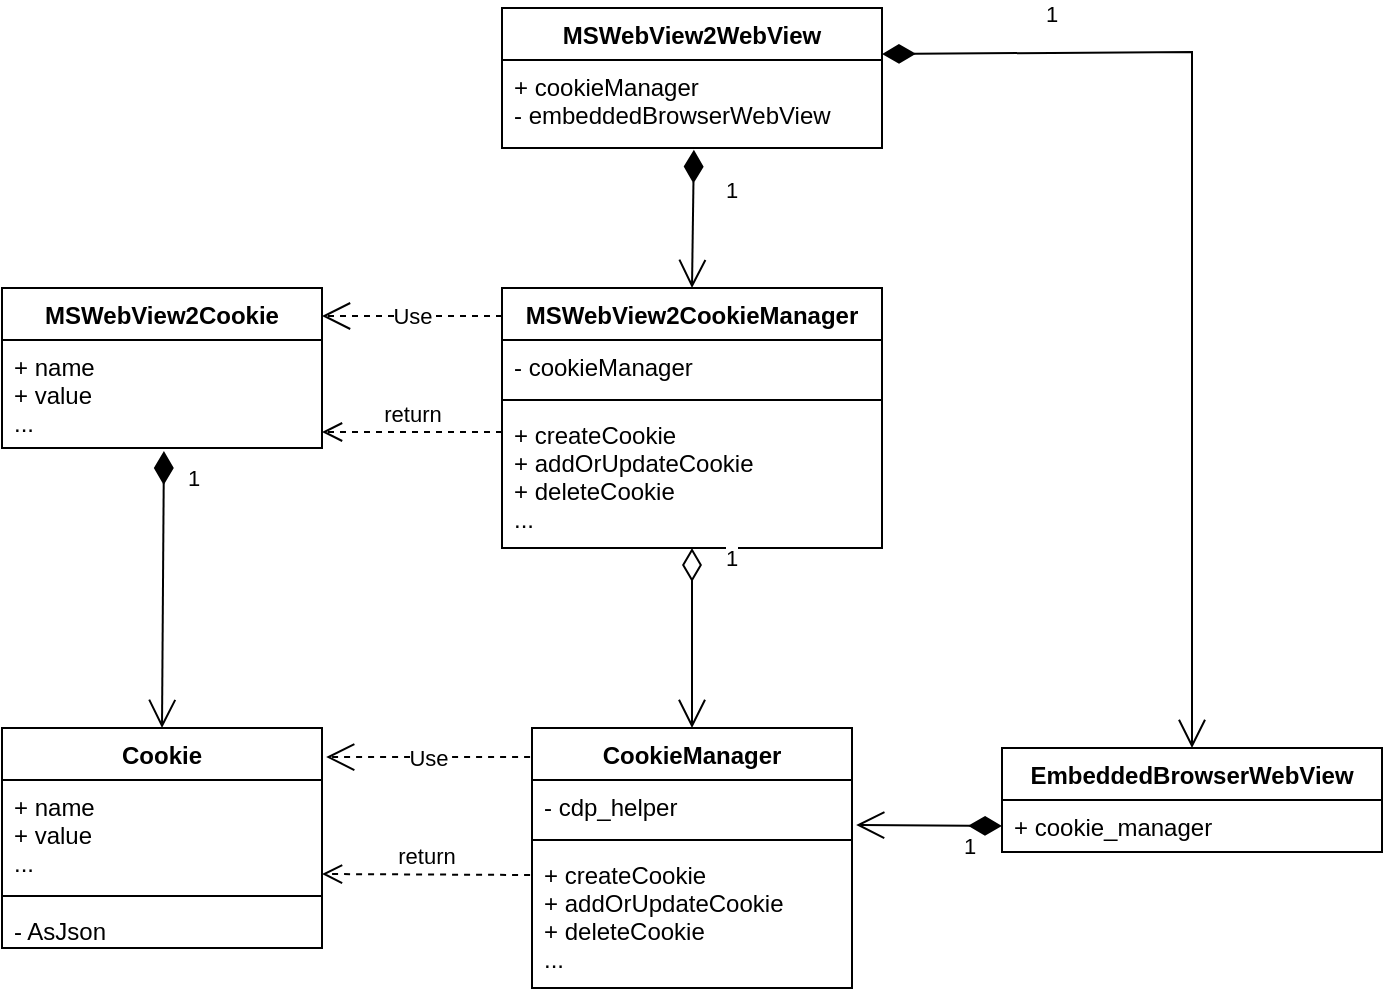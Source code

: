 <mxfile version="16.6.6" type="github">
  <diagram id="wLzxQ1SFwhRHzC3coHRh" name="Page-1">
    <mxGraphModel dx="1298" dy="712" grid="1" gridSize="10" guides="1" tooltips="1" connect="1" arrows="1" fold="1" page="1" pageScale="1" pageWidth="827" pageHeight="1169" math="0" shadow="0">
      <root>
        <mxCell id="0" />
        <mxCell id="1" parent="0" />
        <mxCell id="XWRtdQrJC82faOK1kj7Y-1" value="MSWebView2Cookie" style="swimlane;fontStyle=1;align=center;verticalAlign=top;childLayout=stackLayout;horizontal=1;startSize=26;horizontalStack=0;resizeParent=1;resizeParentMax=0;resizeLast=0;collapsible=1;marginBottom=0;" parent="1" vertex="1">
          <mxGeometry x="100" y="230" width="160" height="80" as="geometry">
            <mxRectangle x="220" y="280" width="150" height="26" as="alternateBounds" />
          </mxGeometry>
        </mxCell>
        <mxCell id="XWRtdQrJC82faOK1kj7Y-2" value="+ name&#xa;+ value&#xa;..." style="text;strokeColor=none;fillColor=none;align=left;verticalAlign=top;spacingLeft=4;spacingRight=4;overflow=hidden;rotatable=0;points=[[0,0.5],[1,0.5]];portConstraint=eastwest;" parent="XWRtdQrJC82faOK1kj7Y-1" vertex="1">
          <mxGeometry y="26" width="160" height="54" as="geometry" />
        </mxCell>
        <mxCell id="gWrA2bgu0W-7g-G6nI3Z-1" value="MSWebView2CookieManager" style="swimlane;fontStyle=1;align=center;verticalAlign=top;childLayout=stackLayout;horizontal=1;startSize=26;horizontalStack=0;resizeParent=1;resizeParentMax=0;resizeLast=0;collapsible=1;marginBottom=0;" parent="1" vertex="1">
          <mxGeometry x="350" y="230" width="190" height="130" as="geometry" />
        </mxCell>
        <mxCell id="gWrA2bgu0W-7g-G6nI3Z-2" value="- cookieManager" style="text;strokeColor=none;fillColor=none;align=left;verticalAlign=top;spacingLeft=4;spacingRight=4;overflow=hidden;rotatable=0;points=[[0,0.5],[1,0.5]];portConstraint=eastwest;" parent="gWrA2bgu0W-7g-G6nI3Z-1" vertex="1">
          <mxGeometry y="26" width="190" height="26" as="geometry" />
        </mxCell>
        <mxCell id="gWrA2bgu0W-7g-G6nI3Z-3" value="" style="line;strokeWidth=1;fillColor=none;align=left;verticalAlign=middle;spacingTop=-1;spacingLeft=3;spacingRight=3;rotatable=0;labelPosition=right;points=[];portConstraint=eastwest;" parent="gWrA2bgu0W-7g-G6nI3Z-1" vertex="1">
          <mxGeometry y="52" width="190" height="8" as="geometry" />
        </mxCell>
        <mxCell id="gWrA2bgu0W-7g-G6nI3Z-4" value="+ createCookie&#xa;+ addOrUpdateCookie&#xa;+ deleteCookie&#xa;..." style="text;strokeColor=none;fillColor=none;align=left;verticalAlign=top;spacingLeft=4;spacingRight=4;overflow=hidden;rotatable=0;points=[[0,0.5],[1,0.5]];portConstraint=eastwest;" parent="gWrA2bgu0W-7g-G6nI3Z-1" vertex="1">
          <mxGeometry y="60" width="190" height="70" as="geometry" />
        </mxCell>
        <mxCell id="k6BgsUzT8EK8HoQRl1Jb-1" value="Cookie" style="swimlane;fontStyle=1;align=center;verticalAlign=top;childLayout=stackLayout;horizontal=1;startSize=26;horizontalStack=0;resizeParent=1;resizeParentMax=0;resizeLast=0;collapsible=1;marginBottom=0;" vertex="1" parent="1">
          <mxGeometry x="100" y="450" width="160" height="110" as="geometry">
            <mxRectangle x="220" y="280" width="150" height="26" as="alternateBounds" />
          </mxGeometry>
        </mxCell>
        <mxCell id="k6BgsUzT8EK8HoQRl1Jb-2" value="+ name&#xa;+ value&#xa;..." style="text;strokeColor=none;fillColor=none;align=left;verticalAlign=top;spacingLeft=4;spacingRight=4;overflow=hidden;rotatable=0;points=[[0,0.5],[1,0.5]];portConstraint=eastwest;" vertex="1" parent="k6BgsUzT8EK8HoQRl1Jb-1">
          <mxGeometry y="26" width="160" height="54" as="geometry" />
        </mxCell>
        <mxCell id="k6BgsUzT8EK8HoQRl1Jb-3" value="" style="line;strokeWidth=1;fillColor=none;align=left;verticalAlign=middle;spacingTop=-1;spacingLeft=3;spacingRight=3;rotatable=0;labelPosition=right;points=[];portConstraint=eastwest;" vertex="1" parent="k6BgsUzT8EK8HoQRl1Jb-1">
          <mxGeometry y="80" width="160" height="8" as="geometry" />
        </mxCell>
        <mxCell id="k6BgsUzT8EK8HoQRl1Jb-4" value="- AsJson" style="text;strokeColor=none;fillColor=none;align=left;verticalAlign=top;spacingLeft=4;spacingRight=4;overflow=hidden;rotatable=0;points=[[0,0.5],[1,0.5]];portConstraint=eastwest;" vertex="1" parent="k6BgsUzT8EK8HoQRl1Jb-1">
          <mxGeometry y="88" width="160" height="22" as="geometry" />
        </mxCell>
        <mxCell id="k6BgsUzT8EK8HoQRl1Jb-5" value="CookieManager" style="swimlane;fontStyle=1;align=center;verticalAlign=top;childLayout=stackLayout;horizontal=1;startSize=26;horizontalStack=0;resizeParent=1;resizeParentMax=0;resizeLast=0;collapsible=1;marginBottom=0;" vertex="1" parent="1">
          <mxGeometry x="365" y="450" width="160" height="130" as="geometry">
            <mxRectangle x="220" y="280" width="150" height="26" as="alternateBounds" />
          </mxGeometry>
        </mxCell>
        <mxCell id="k6BgsUzT8EK8HoQRl1Jb-6" value="- cdp_helper" style="text;strokeColor=none;fillColor=none;align=left;verticalAlign=top;spacingLeft=4;spacingRight=4;overflow=hidden;rotatable=0;points=[[0,0.5],[1,0.5]];portConstraint=eastwest;" vertex="1" parent="k6BgsUzT8EK8HoQRl1Jb-5">
          <mxGeometry y="26" width="160" height="26" as="geometry" />
        </mxCell>
        <mxCell id="k6BgsUzT8EK8HoQRl1Jb-7" value="" style="line;strokeWidth=1;fillColor=none;align=left;verticalAlign=middle;spacingTop=-1;spacingLeft=3;spacingRight=3;rotatable=0;labelPosition=right;points=[];portConstraint=eastwest;" vertex="1" parent="k6BgsUzT8EK8HoQRl1Jb-5">
          <mxGeometry y="52" width="160" height="8" as="geometry" />
        </mxCell>
        <mxCell id="k6BgsUzT8EK8HoQRl1Jb-8" value="+ createCookie&#xa;+ addOrUpdateCookie&#xa;+ deleteCookie&#xa;..." style="text;strokeColor=none;fillColor=none;align=left;verticalAlign=top;spacingLeft=4;spacingRight=4;overflow=hidden;rotatable=0;points=[[0,0.5],[1,0.5]];portConstraint=eastwest;" vertex="1" parent="k6BgsUzT8EK8HoQRl1Jb-5">
          <mxGeometry y="60" width="160" height="70" as="geometry" />
        </mxCell>
        <mxCell id="k6BgsUzT8EK8HoQRl1Jb-10" value="1" style="endArrow=open;html=1;endSize=12;startArrow=diamondThin;startSize=14;startFill=1;align=left;verticalAlign=bottom;rounded=0;entryX=0.5;entryY=0;entryDx=0;entryDy=0;exitX=0.506;exitY=1.028;exitDx=0;exitDy=0;exitPerimeter=0;" edge="1" parent="1" source="XWRtdQrJC82faOK1kj7Y-2" target="k6BgsUzT8EK8HoQRl1Jb-1">
          <mxGeometry x="-0.679" y="10" relative="1" as="geometry">
            <mxPoint x="180" y="346.99" as="sourcePoint" />
            <mxPoint x="370" y="370" as="targetPoint" />
            <mxPoint as="offset" />
          </mxGeometry>
        </mxCell>
        <mxCell id="k6BgsUzT8EK8HoQRl1Jb-11" value="1" style="endArrow=open;html=1;endSize=12;startArrow=diamondThin;startSize=14;startFill=0;align=left;verticalAlign=bottom;rounded=0;entryX=0.5;entryY=0;entryDx=0;entryDy=0;" edge="1" parent="1" target="k6BgsUzT8EK8HoQRl1Jb-5">
          <mxGeometry x="-0.692" y="15" relative="1" as="geometry">
            <mxPoint x="445" y="360" as="sourcePoint" />
            <mxPoint x="370" y="370" as="targetPoint" />
            <mxPoint as="offset" />
          </mxGeometry>
        </mxCell>
        <mxCell id="k6BgsUzT8EK8HoQRl1Jb-12" value="MSWebView2WebView" style="swimlane;fontStyle=1;align=center;verticalAlign=top;childLayout=stackLayout;horizontal=1;startSize=26;horizontalStack=0;resizeParent=1;resizeParentMax=0;resizeLast=0;collapsible=1;marginBottom=0;" vertex="1" parent="1">
          <mxGeometry x="350" y="90" width="190" height="70" as="geometry" />
        </mxCell>
        <mxCell id="k6BgsUzT8EK8HoQRl1Jb-30" value="+ cookieManager&#xa;- embeddedBrowserWebView" style="text;strokeColor=none;fillColor=none;align=left;verticalAlign=top;spacingLeft=4;spacingRight=4;overflow=hidden;rotatable=0;points=[[0,0.5],[1,0.5]];portConstraint=eastwest;" vertex="1" parent="k6BgsUzT8EK8HoQRl1Jb-12">
          <mxGeometry y="26" width="190" height="44" as="geometry" />
        </mxCell>
        <mxCell id="k6BgsUzT8EK8HoQRl1Jb-16" value="1" style="endArrow=open;html=1;endSize=12;startArrow=diamondThin;startSize=14;startFill=1;align=left;verticalAlign=bottom;rounded=0;entryX=0.5;entryY=0;entryDx=0;entryDy=0;exitX=0.505;exitY=1.019;exitDx=0;exitDy=0;exitPerimeter=0;" edge="1" parent="1" source="k6BgsUzT8EK8HoQRl1Jb-30" target="gWrA2bgu0W-7g-G6nI3Z-1">
          <mxGeometry x="-0.162" y="14" relative="1" as="geometry">
            <mxPoint x="445" y="150" as="sourcePoint" />
            <mxPoint x="190" y="460" as="targetPoint" />
            <mxPoint as="offset" />
          </mxGeometry>
        </mxCell>
        <mxCell id="k6BgsUzT8EK8HoQRl1Jb-17" value="EmbeddedBrowserWebView" style="swimlane;fontStyle=1;align=center;verticalAlign=top;childLayout=stackLayout;horizontal=1;startSize=26;horizontalStack=0;resizeParent=1;resizeParentMax=0;resizeLast=0;collapsible=1;marginBottom=0;" vertex="1" parent="1">
          <mxGeometry x="600" y="460" width="190" height="52" as="geometry" />
        </mxCell>
        <mxCell id="k6BgsUzT8EK8HoQRl1Jb-18" value="+ cookie_manager" style="text;strokeColor=none;fillColor=none;align=left;verticalAlign=top;spacingLeft=4;spacingRight=4;overflow=hidden;rotatable=0;points=[[0,0.5],[1,0.5]];portConstraint=eastwest;" vertex="1" parent="k6BgsUzT8EK8HoQRl1Jb-17">
          <mxGeometry y="26" width="190" height="26" as="geometry" />
        </mxCell>
        <mxCell id="k6BgsUzT8EK8HoQRl1Jb-21" value="1" style="endArrow=open;html=1;endSize=12;startArrow=diamondThin;startSize=14;startFill=1;align=left;verticalAlign=bottom;rounded=0;entryX=0.5;entryY=0;entryDx=0;entryDy=0;exitX=1;exitY=0.5;exitDx=0;exitDy=0;" edge="1" parent="1" target="k6BgsUzT8EK8HoQRl1Jb-17">
          <mxGeometry x="-0.679" y="10" relative="1" as="geometry">
            <mxPoint x="540" y="113" as="sourcePoint" />
            <mxPoint x="455" y="240" as="targetPoint" />
            <mxPoint as="offset" />
            <Array as="points">
              <mxPoint x="695" y="112" />
            </Array>
          </mxGeometry>
        </mxCell>
        <mxCell id="k6BgsUzT8EK8HoQRl1Jb-22" value="1" style="endArrow=open;html=1;endSize=12;startArrow=diamondThin;startSize=14;startFill=1;align=left;verticalAlign=bottom;rounded=0;exitX=0;exitY=0.5;exitDx=0;exitDy=0;entryX=1.013;entryY=0.865;entryDx=0;entryDy=0;entryPerimeter=0;" edge="1" parent="1" source="k6BgsUzT8EK8HoQRl1Jb-18" target="k6BgsUzT8EK8HoQRl1Jb-6">
          <mxGeometry x="-0.444" y="19" relative="1" as="geometry">
            <mxPoint x="549.05" y="122" as="sourcePoint" />
            <mxPoint x="520" y="500" as="targetPoint" />
            <mxPoint as="offset" />
          </mxGeometry>
        </mxCell>
        <mxCell id="k6BgsUzT8EK8HoQRl1Jb-23" value="Use" style="endArrow=open;endSize=12;dashed=1;html=1;rounded=0;" edge="1" parent="1">
          <mxGeometry width="160" relative="1" as="geometry">
            <mxPoint x="350" y="244" as="sourcePoint" />
            <mxPoint x="260" y="244" as="targetPoint" />
          </mxGeometry>
        </mxCell>
        <mxCell id="k6BgsUzT8EK8HoQRl1Jb-24" value="return" style="html=1;verticalAlign=bottom;endArrow=open;dashed=1;endSize=8;rounded=0;" edge="1" parent="1">
          <mxGeometry relative="1" as="geometry">
            <mxPoint x="350" y="302" as="sourcePoint" />
            <mxPoint x="260" y="302" as="targetPoint" />
          </mxGeometry>
        </mxCell>
        <mxCell id="k6BgsUzT8EK8HoQRl1Jb-31" value="Use" style="endArrow=open;endSize=12;dashed=1;html=1;rounded=0;entryX=1.013;entryY=0.132;entryDx=0;entryDy=0;entryPerimeter=0;exitX=-0.006;exitY=0.112;exitDx=0;exitDy=0;exitPerimeter=0;" edge="1" parent="1" source="k6BgsUzT8EK8HoQRl1Jb-5" target="k6BgsUzT8EK8HoQRl1Jb-1">
          <mxGeometry width="160" relative="1" as="geometry">
            <mxPoint x="360" y="465" as="sourcePoint" />
            <mxPoint x="270" y="463.5" as="targetPoint" />
          </mxGeometry>
        </mxCell>
        <mxCell id="k6BgsUzT8EK8HoQRl1Jb-32" value="return" style="html=1;verticalAlign=bottom;endArrow=open;dashed=1;endSize=8;rounded=0;exitX=-0.006;exitY=0.193;exitDx=0;exitDy=0;exitPerimeter=0;" edge="1" parent="1" source="k6BgsUzT8EK8HoQRl1Jb-8">
          <mxGeometry relative="1" as="geometry">
            <mxPoint x="360" y="521.5" as="sourcePoint" />
            <mxPoint x="260" y="523" as="targetPoint" />
          </mxGeometry>
        </mxCell>
      </root>
    </mxGraphModel>
  </diagram>
</mxfile>
